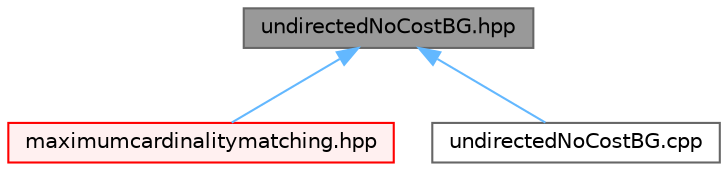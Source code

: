 digraph "undirectedNoCostBG.hpp"
{
 // LATEX_PDF_SIZE
  bgcolor="transparent";
  edge [fontname=Helvetica,fontsize=10,labelfontname=Helvetica,labelfontsize=10];
  node [fontname=Helvetica,fontsize=10,shape=box,height=0.2,width=0.4];
  Node1 [id="Node000001",label="undirectedNoCostBG.hpp",height=0.2,width=0.4,color="gray40", fillcolor="grey60", style="filled", fontcolor="black",tooltip=" "];
  Node1 -> Node2 [id="edge1_Node000001_Node000002",dir="back",color="steelblue1",style="solid",tooltip=" "];
  Node2 [id="Node000002",label="maximumcardinalitymatching.hpp",height=0.2,width=0.4,color="red", fillcolor="#FFF0F0", style="filled",URL="$maximumcardinalitymatching_8hpp.html",tooltip=" "];
  Node1 -> Node5 [id="edge2_Node000001_Node000005",dir="back",color="steelblue1",style="solid",tooltip=" "];
  Node5 [id="Node000005",label="undirectedNoCostBG.cpp",height=0.2,width=0.4,color="grey40", fillcolor="white", style="filled",URL="$undirectedNoCostBG_8cpp.html",tooltip=" "];
}
